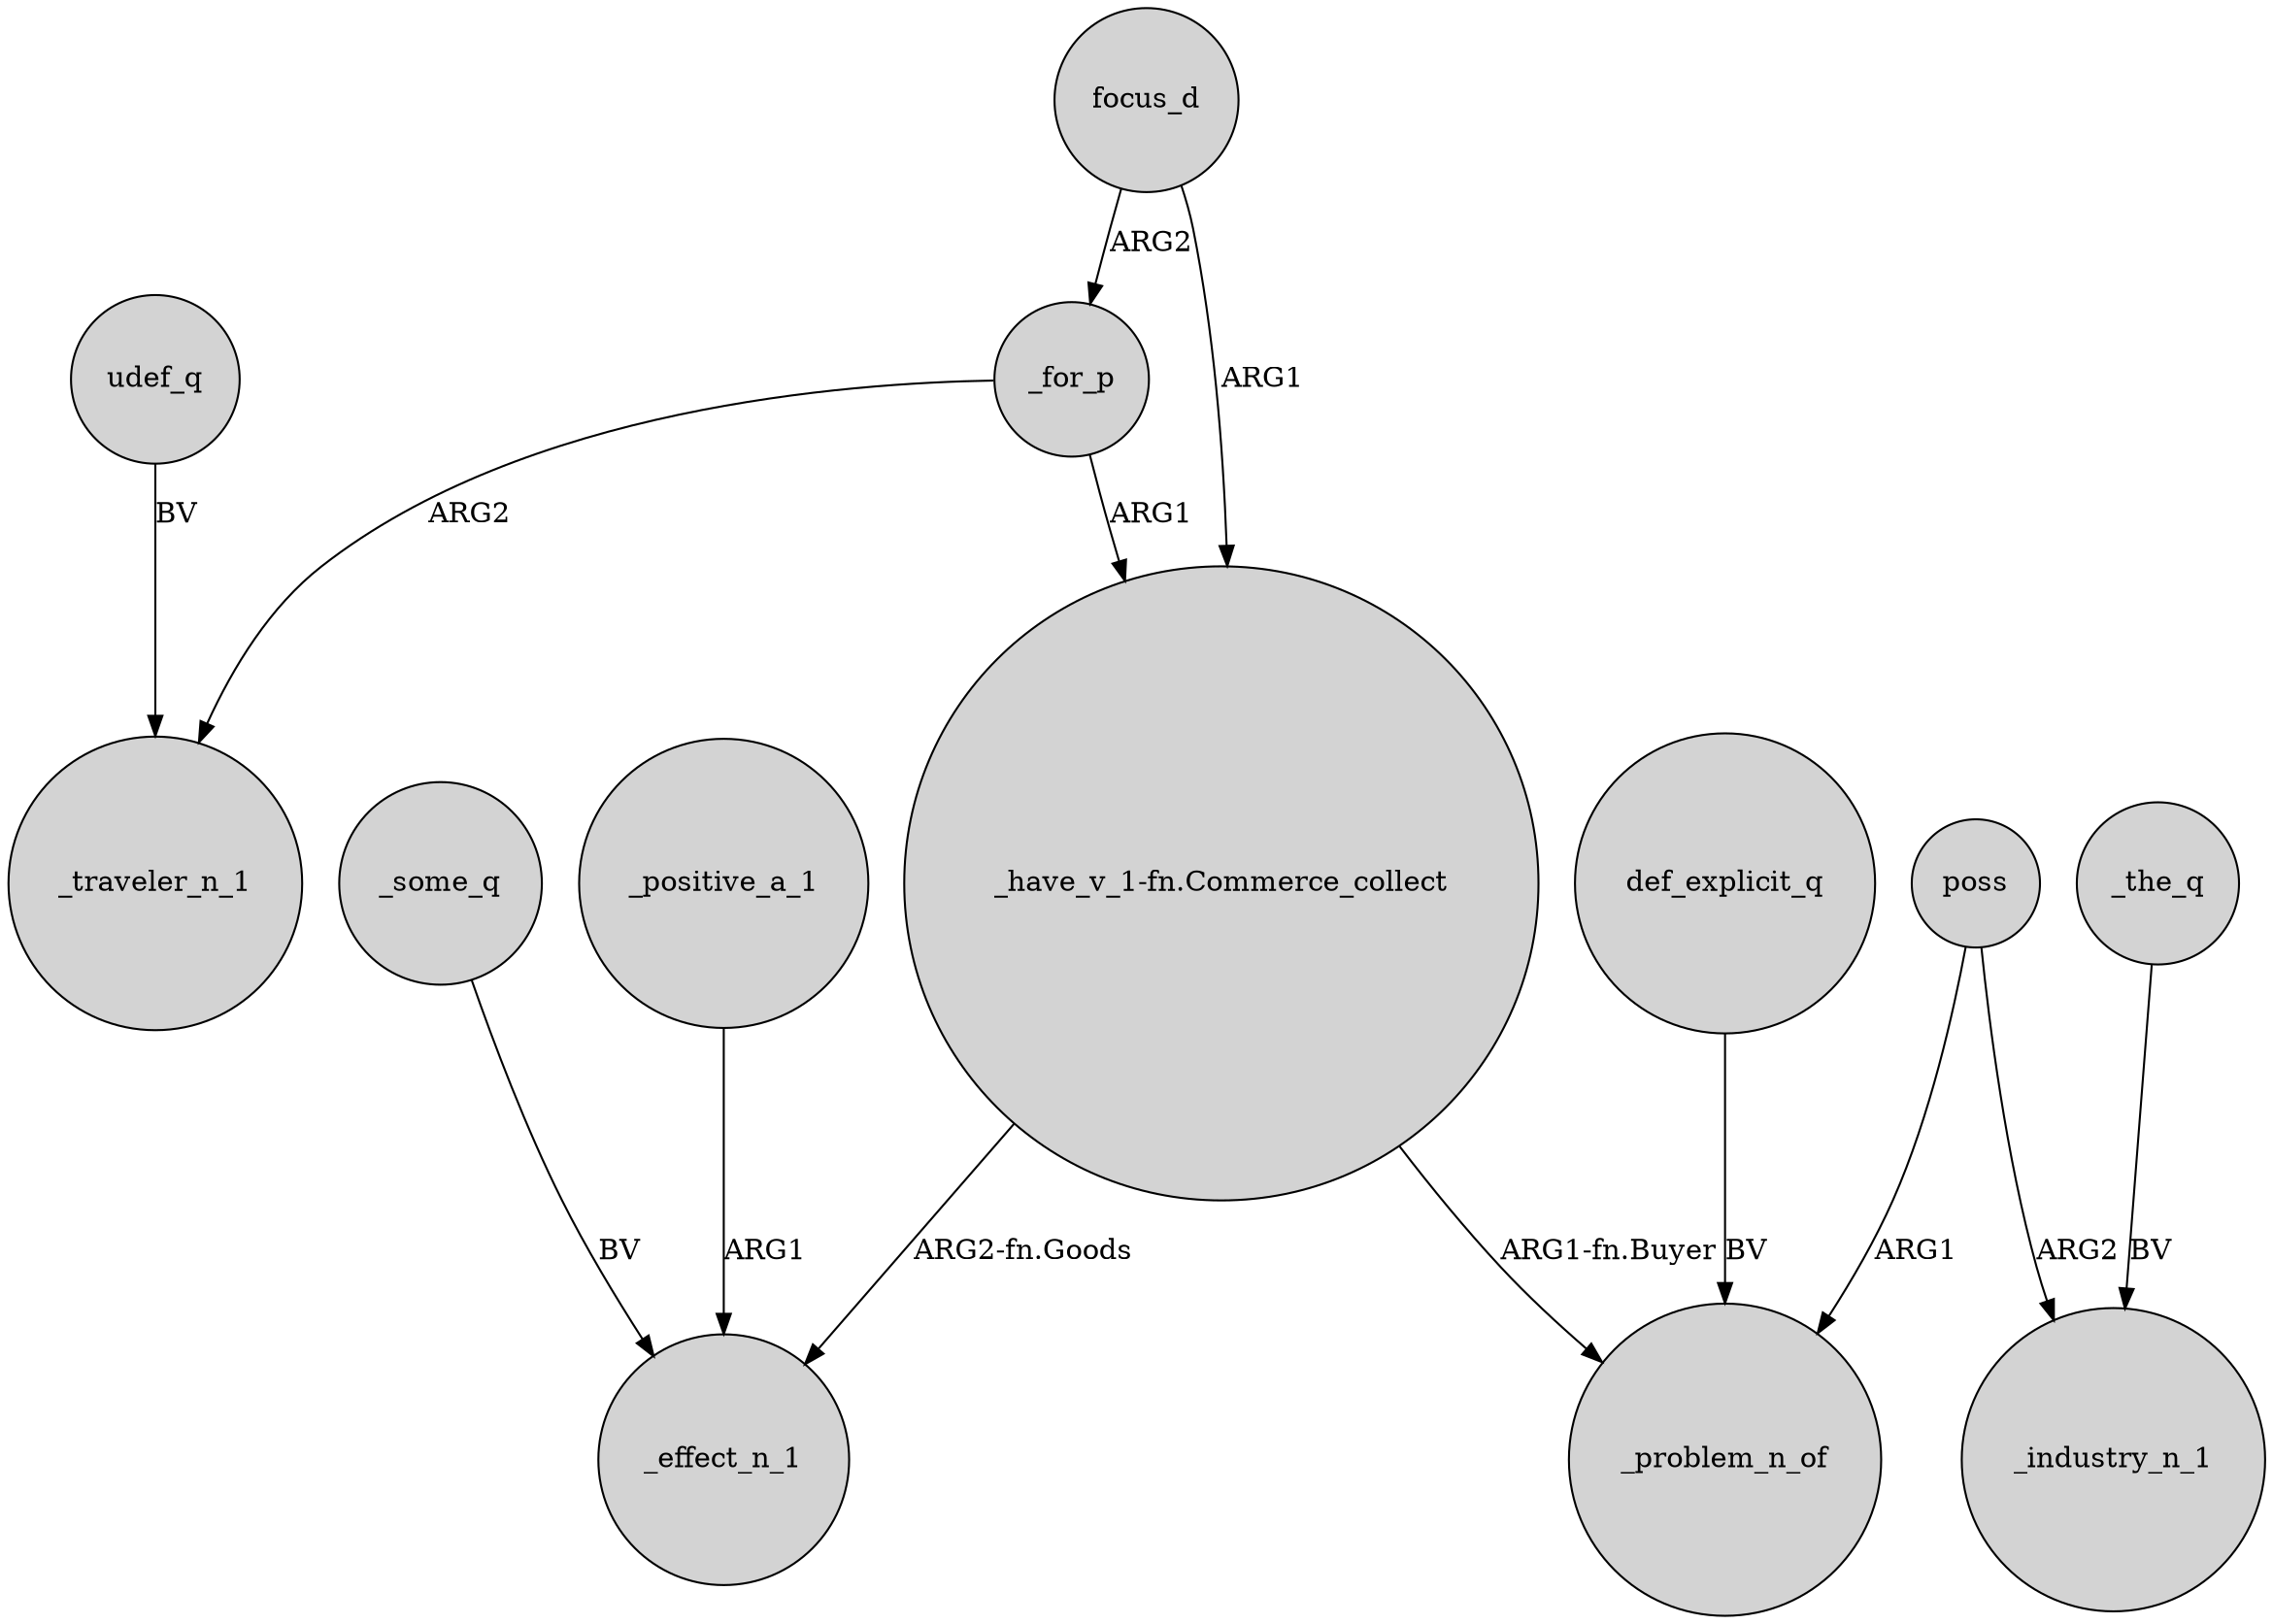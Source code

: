 digraph {
	node [shape=circle style=filled]
	udef_q -> _traveler_n_1 [label=BV]
	_some_q -> _effect_n_1 [label=BV]
	focus_d -> _for_p [label=ARG2]
	_for_p -> _traveler_n_1 [label=ARG2]
	poss -> _industry_n_1 [label=ARG2]
	focus_d -> "_have_v_1-fn.Commerce_collect" [label=ARG1]
	poss -> _problem_n_of [label=ARG1]
	_for_p -> "_have_v_1-fn.Commerce_collect" [label=ARG1]
	_the_q -> _industry_n_1 [label=BV]
	_positive_a_1 -> _effect_n_1 [label=ARG1]
	"_have_v_1-fn.Commerce_collect" -> _effect_n_1 [label="ARG2-fn.Goods"]
	"_have_v_1-fn.Commerce_collect" -> _problem_n_of [label="ARG1-fn.Buyer"]
	def_explicit_q -> _problem_n_of [label=BV]
}
